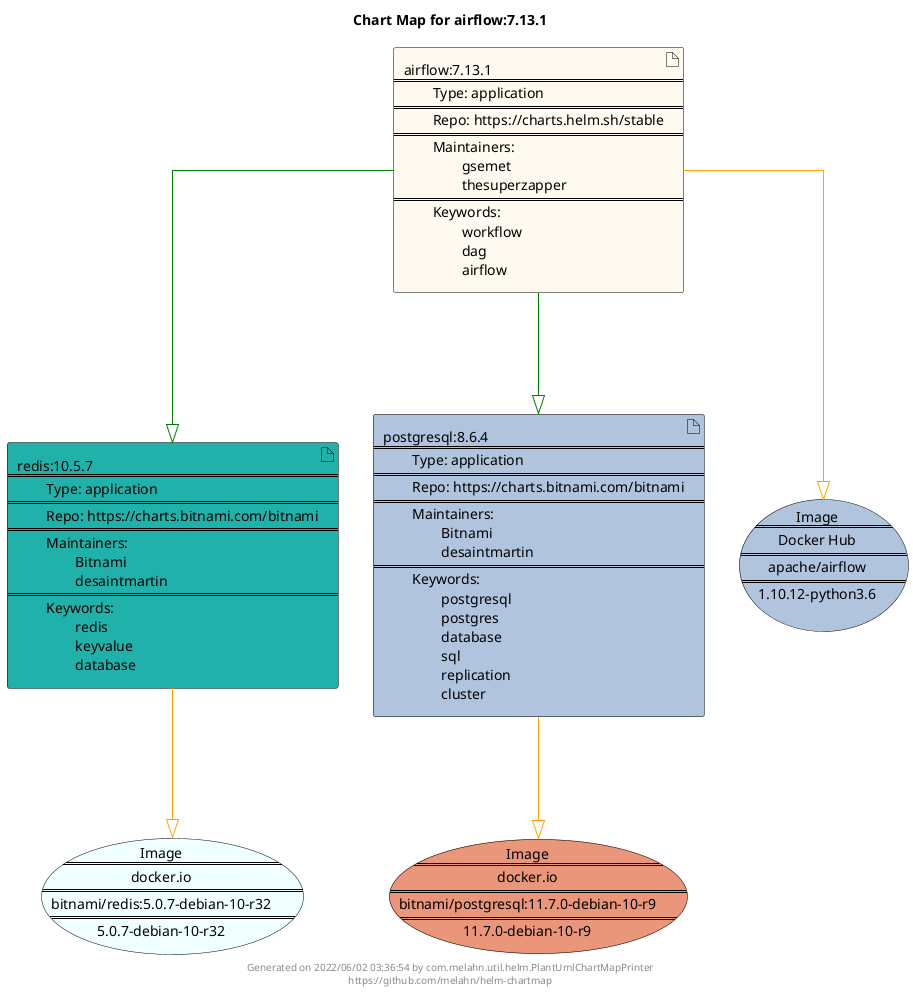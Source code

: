 @startuml
skinparam linetype ortho
skinparam backgroundColor white
skinparam usecaseBorderColor black
skinparam usecaseArrowColor LightSlateGray
skinparam artifactBorderColor black
skinparam artifactArrowColor LightSlateGray

title Chart Map for airflow:7.13.1

'There are 3 referenced Helm Charts
artifact "redis:10.5.7\n====\n\tType: application\n====\n\tRepo: https://charts.bitnami.com/bitnami\n====\n\tMaintainers: \n\t\tBitnami\n\t\tdesaintmartin\n====\n\tKeywords: \n\t\tredis\n\t\tkeyvalue\n\t\tdatabase" as redis_10_5_7 #LightSeaGreen
artifact "airflow:7.13.1\n====\n\tType: application\n====\n\tRepo: https://charts.helm.sh/stable\n====\n\tMaintainers: \n\t\tgsemet\n\t\tthesuperzapper\n====\n\tKeywords: \n\t\tworkflow\n\t\tdag\n\t\tairflow" as airflow_7_13_1 #FloralWhite
artifact "postgresql:8.6.4\n====\n\tType: application\n====\n\tRepo: https://charts.bitnami.com/bitnami\n====\n\tMaintainers: \n\t\tBitnami\n\t\tdesaintmartin\n====\n\tKeywords: \n\t\tpostgresql\n\t\tpostgres\n\t\tdatabase\n\t\tsql\n\t\treplication\n\t\tcluster" as postgresql_8_6_4 #LightSteelBlue

'There are 3 referenced Docker Images
usecase "Image\n====\ndocker.io\n====\nbitnami/redis:5.0.7-debian-10-r32\n====\n5.0.7-debian-10-r32" as docker_io_bitnami_redis_5_0_7_debian_10_r32 #Azure
usecase "Image\n====\nDocker Hub\n====\napache/airflow\n====\n1.10.12-python3.6" as apache_airflow_1_10_12_python3_6 #LightSteelBlue
usecase "Image\n====\ndocker.io\n====\nbitnami/postgresql:11.7.0-debian-10-r9\n====\n11.7.0-debian-10-r9" as docker_io_bitnami_postgresql_11_7_0_debian_10_r9 #DarkSalmon

'Chart Dependencies
airflow_7_13_1--[#green]-|>redis_10_5_7
airflow_7_13_1--[#green]-|>postgresql_8_6_4
redis_10_5_7--[#orange]-|>docker_io_bitnami_redis_5_0_7_debian_10_r32
airflow_7_13_1--[#orange]-|>apache_airflow_1_10_12_python3_6
postgresql_8_6_4--[#orange]-|>docker_io_bitnami_postgresql_11_7_0_debian_10_r9

center footer Generated on 2022/06/02 03:36:54 by com.melahn.util.helm.PlantUmlChartMapPrinter\nhttps://github.com/melahn/helm-chartmap
@enduml
